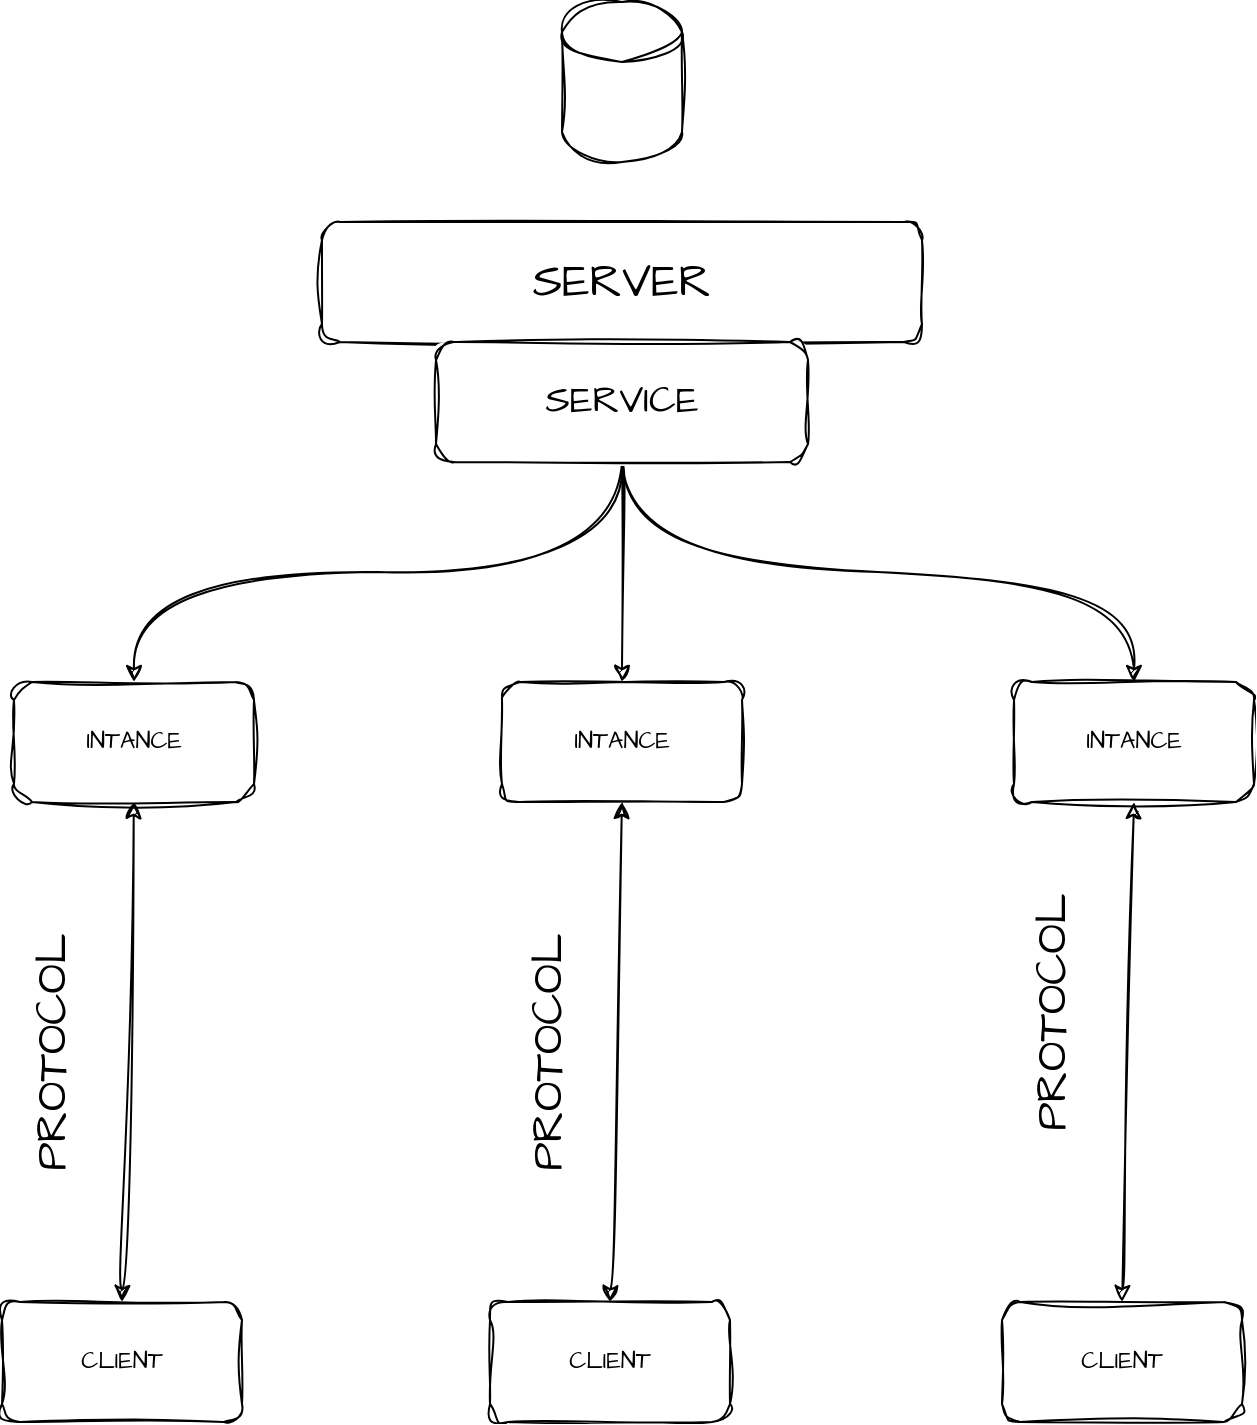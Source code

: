 <mxfile version="20.5.3" type="embed"><diagram name="Página-1" id="JTxj6rAZIz5X78MDRe1J"><mxGraphModel dx="1007" dy="682" grid="1" gridSize="10" guides="1" tooltips="1" connect="1" arrows="1" fold="1" page="1" pageScale="1" pageWidth="827" pageHeight="1169" math="0" shadow="0"><root><mxCell id="0"/><mxCell id="1" parent="0"/><mxCell id="1rzb1pvlhOjalsoDNdJA-1" value="" style="shape=cylinder3;whiteSpace=wrap;html=1;boundedLbl=1;backgroundOutline=1;size=15;sketch=1;curveFitting=1;jiggle=2;rounded=1;" parent="1" vertex="1"><mxGeometry x="384" y="10" width="60" height="80" as="geometry"/></mxCell><mxCell id="1rzb1pvlhOjalsoDNdJA-2" value="SERVER" style="rounded=1;whiteSpace=wrap;html=1;sketch=1;hachureGap=4;jiggle=2;curveFitting=1;fontFamily=Architects Daughter;fontSource=https%3A%2F%2Ffonts.googleapis.com%2Fcss%3Ffamily%3DArchitects%2BDaughter;fontSize=23;" parent="1" vertex="1"><mxGeometry x="264" y="120" width="300" height="60" as="geometry"/></mxCell><mxCell id="1rzb1pvlhOjalsoDNdJA-15" style="edgeStyle=orthogonalEdgeStyle;rounded=1;sketch=1;hachureGap=4;jiggle=2;curveFitting=1;orthogonalLoop=1;jettySize=auto;html=1;exitX=0.5;exitY=1;exitDx=0;exitDy=0;entryX=0.5;entryY=0;entryDx=0;entryDy=0;fontFamily=Architects Daughter;fontSource=https%3A%2F%2Ffonts.googleapis.com%2Fcss%3Ffamily%3DArchitects%2BDaughter;curved=1;" parent="1" source="1rzb1pvlhOjalsoDNdJA-3" target="1rzb1pvlhOjalsoDNdJA-6" edge="1"><mxGeometry relative="1" as="geometry"/></mxCell><mxCell id="1rzb1pvlhOjalsoDNdJA-16" style="edgeStyle=orthogonalEdgeStyle;rounded=1;sketch=1;hachureGap=4;jiggle=2;curveFitting=1;orthogonalLoop=1;jettySize=auto;html=1;exitX=0.5;exitY=1;exitDx=0;exitDy=0;entryX=0.5;entryY=0;entryDx=0;entryDy=0;fontFamily=Architects Daughter;fontSource=https%3A%2F%2Ffonts.googleapis.com%2Fcss%3Ffamily%3DArchitects%2BDaughter;curved=1;" parent="1" source="1rzb1pvlhOjalsoDNdJA-3" target="1rzb1pvlhOjalsoDNdJA-5" edge="1"><mxGeometry relative="1" as="geometry"/></mxCell><mxCell id="1rzb1pvlhOjalsoDNdJA-17" style="edgeStyle=orthogonalEdgeStyle;rounded=1;sketch=1;hachureGap=4;jiggle=2;curveFitting=1;orthogonalLoop=1;jettySize=auto;html=1;exitX=0.5;exitY=1;exitDx=0;exitDy=0;entryX=0.5;entryY=0;entryDx=0;entryDy=0;fontFamily=Architects Daughter;fontSource=https%3A%2F%2Ffonts.googleapis.com%2Fcss%3Ffamily%3DArchitects%2BDaughter;curved=1;" parent="1" source="1rzb1pvlhOjalsoDNdJA-3" target="1rzb1pvlhOjalsoDNdJA-4" edge="1"><mxGeometry relative="1" as="geometry"/></mxCell><mxCell id="1rzb1pvlhOjalsoDNdJA-3" value="SERVICE" style="rounded=1;whiteSpace=wrap;html=1;sketch=1;hachureGap=4;jiggle=2;curveFitting=1;fontFamily=Architects Daughter;fontSource=https%3A%2F%2Ffonts.googleapis.com%2Fcss%3Ffamily%3DArchitects%2BDaughter;fontSize=19;" parent="1" vertex="1"><mxGeometry x="321" y="180" width="186" height="60" as="geometry"/></mxCell><mxCell id="1rzb1pvlhOjalsoDNdJA-4" value="INTANCE" style="rounded=1;whiteSpace=wrap;html=1;sketch=1;hachureGap=4;jiggle=2;curveFitting=1;fontFamily=Architects Daughter;fontSource=https%3A%2F%2Ffonts.googleapis.com%2Fcss%3Ffamily%3DArchitects%2BDaughter;" parent="1" vertex="1"><mxGeometry x="110" y="350" width="120" height="60" as="geometry"/></mxCell><mxCell id="1rzb1pvlhOjalsoDNdJA-5" value="INTANCE" style="rounded=1;whiteSpace=wrap;html=1;sketch=1;hachureGap=4;jiggle=2;curveFitting=1;fontFamily=Architects Daughter;fontSource=https%3A%2F%2Ffonts.googleapis.com%2Fcss%3Ffamily%3DArchitects%2BDaughter;" parent="1" vertex="1"><mxGeometry x="354" y="350" width="120" height="60" as="geometry"/></mxCell><mxCell id="1rzb1pvlhOjalsoDNdJA-6" value="INTANCE" style="rounded=1;whiteSpace=wrap;html=1;sketch=1;hachureGap=4;jiggle=2;curveFitting=1;fontFamily=Architects Daughter;fontSource=https%3A%2F%2Ffonts.googleapis.com%2Fcss%3Ffamily%3DArchitects%2BDaughter;" parent="1" vertex="1"><mxGeometry x="610" y="350" width="120" height="60" as="geometry"/></mxCell><mxCell id="1rzb1pvlhOjalsoDNdJA-7" value="CLIENT" style="rounded=1;whiteSpace=wrap;html=1;sketch=1;hachureGap=4;jiggle=2;curveFitting=1;fontFamily=Architects Daughter;fontSource=https%3A%2F%2Ffonts.googleapis.com%2Fcss%3Ffamily%3DArchitects%2BDaughter;" parent="1" vertex="1"><mxGeometry x="104" y="660" width="120" height="60" as="geometry"/></mxCell><mxCell id="1rzb1pvlhOjalsoDNdJA-8" value="CLIENT" style="rounded=1;whiteSpace=wrap;html=1;sketch=1;hachureGap=4;jiggle=2;curveFitting=1;fontFamily=Architects Daughter;fontSource=https%3A%2F%2Ffonts.googleapis.com%2Fcss%3Ffamily%3DArchitects%2BDaughter;" parent="1" vertex="1"><mxGeometry x="348" y="660" width="120" height="60" as="geometry"/></mxCell><mxCell id="1rzb1pvlhOjalsoDNdJA-9" value="CLIENT" style="rounded=1;whiteSpace=wrap;html=1;sketch=1;hachureGap=4;jiggle=2;curveFitting=1;fontFamily=Architects Daughter;fontSource=https%3A%2F%2Ffonts.googleapis.com%2Fcss%3Ffamily%3DArchitects%2BDaughter;" parent="1" vertex="1"><mxGeometry x="604" y="660" width="120" height="60" as="geometry"/></mxCell><mxCell id="1rzb1pvlhOjalsoDNdJA-10" value="" style="endArrow=classic;startArrow=classic;html=1;rounded=1;sketch=1;hachureGap=4;jiggle=2;curveFitting=1;fontFamily=Architects Daughter;fontSource=https%3A%2F%2Ffonts.googleapis.com%2Fcss%3Ffamily%3DArchitects%2BDaughter;entryX=0.5;entryY=1;entryDx=0;entryDy=0;exitX=0.5;exitY=0;exitDx=0;exitDy=0;curved=1;" parent="1" source="1rzb1pvlhOjalsoDNdJA-7" target="1rzb1pvlhOjalsoDNdJA-4" edge="1"><mxGeometry width="50" height="50" relative="1" as="geometry"><mxPoint x="160" y="510" as="sourcePoint"/><mxPoint x="210" y="460" as="targetPoint"/></mxGeometry></mxCell><mxCell id="1rzb1pvlhOjalsoDNdJA-11" value="" style="endArrow=classic;startArrow=classic;html=1;rounded=1;sketch=1;hachureGap=4;jiggle=2;curveFitting=1;fontFamily=Architects Daughter;fontSource=https%3A%2F%2Ffonts.googleapis.com%2Fcss%3Ffamily%3DArchitects%2BDaughter;entryX=0.5;entryY=1;entryDx=0;entryDy=0;exitX=0.5;exitY=0;exitDx=0;exitDy=0;curved=1;" parent="1" source="1rzb1pvlhOjalsoDNdJA-8" target="1rzb1pvlhOjalsoDNdJA-5" edge="1"><mxGeometry width="50" height="50" relative="1" as="geometry"><mxPoint x="510" y="670" as="sourcePoint"/><mxPoint x="516" y="420" as="targetPoint"/></mxGeometry></mxCell><mxCell id="1rzb1pvlhOjalsoDNdJA-12" value="" style="endArrow=classic;startArrow=classic;html=1;rounded=1;sketch=1;hachureGap=4;jiggle=2;curveFitting=1;fontFamily=Architects Daughter;fontSource=https%3A%2F%2Ffonts.googleapis.com%2Fcss%3Ffamily%3DArchitects%2BDaughter;entryX=0.5;entryY=1;entryDx=0;entryDy=0;exitX=0.5;exitY=0;exitDx=0;exitDy=0;curved=1;" parent="1" source="1rzb1pvlhOjalsoDNdJA-9" target="1rzb1pvlhOjalsoDNdJA-6" edge="1"><mxGeometry width="50" height="50" relative="1" as="geometry"><mxPoint x="184" y="680" as="sourcePoint"/><mxPoint x="190" y="430" as="targetPoint"/></mxGeometry></mxCell><mxCell id="1rzb1pvlhOjalsoDNdJA-18" value="PROTOCOL" style="text;html=1;align=center;verticalAlign=middle;whiteSpace=wrap;rounded=1;fontFamily=Architects Daughter;fontSource=https%3A%2F%2Ffonts.googleapis.com%2Fcss%3Ffamily%3DArchitects%2BDaughter;rotation=-90;fontSize=22;sketch=1;" parent="1" vertex="1"><mxGeometry x="100" y="520" width="60" height="30" as="geometry"/></mxCell><mxCell id="1rzb1pvlhOjalsoDNdJA-19" value="PROTOCOL" style="text;html=1;align=center;verticalAlign=middle;whiteSpace=wrap;rounded=1;fontFamily=Architects Daughter;fontSource=https%3A%2F%2Ffonts.googleapis.com%2Fcss%3Ffamily%3DArchitects%2BDaughter;rotation=-90;fontSize=22;sketch=1;" parent="1" vertex="1"><mxGeometry x="348" y="520" width="60" height="30" as="geometry"/></mxCell><mxCell id="1rzb1pvlhOjalsoDNdJA-20" value="PROTOCOL" style="text;html=1;align=center;verticalAlign=middle;whiteSpace=wrap;rounded=1;fontFamily=Architects Daughter;fontSource=https%3A%2F%2Ffonts.googleapis.com%2Fcss%3Ffamily%3DArchitects%2BDaughter;rotation=-90;fontSize=22;sketch=1;" parent="1" vertex="1"><mxGeometry x="600" y="500" width="60" height="30" as="geometry"/></mxCell></root></mxGraphModel></diagram></mxfile>